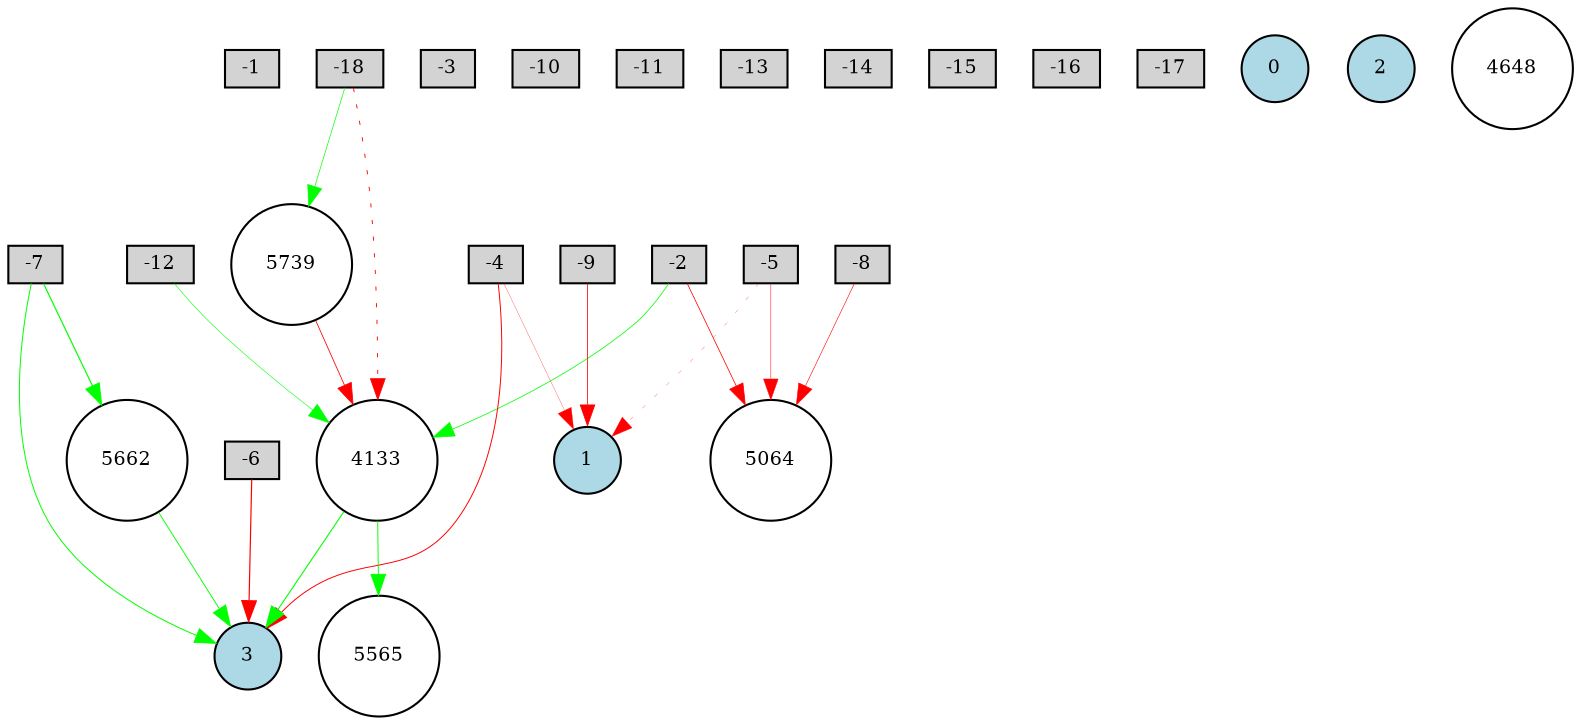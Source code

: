 digraph {
	node [fontsize=9 height=0.2 shape=circle width=0.2]
	-1 [fillcolor=lightgray shape=box style=filled]
	-2 [fillcolor=lightgray shape=box style=filled]
	-3 [fillcolor=lightgray shape=box style=filled]
	-4 [fillcolor=lightgray shape=box style=filled]
	-5 [fillcolor=lightgray shape=box style=filled]
	-6 [fillcolor=lightgray shape=box style=filled]
	-7 [fillcolor=lightgray shape=box style=filled]
	-8 [fillcolor=lightgray shape=box style=filled]
	-9 [fillcolor=lightgray shape=box style=filled]
	-10 [fillcolor=lightgray shape=box style=filled]
	-11 [fillcolor=lightgray shape=box style=filled]
	-12 [fillcolor=lightgray shape=box style=filled]
	-13 [fillcolor=lightgray shape=box style=filled]
	-14 [fillcolor=lightgray shape=box style=filled]
	-15 [fillcolor=lightgray shape=box style=filled]
	-16 [fillcolor=lightgray shape=box style=filled]
	-17 [fillcolor=lightgray shape=box style=filled]
	-18 [fillcolor=lightgray shape=box style=filled]
	0 [fillcolor=lightblue style=filled]
	1 [fillcolor=lightblue style=filled]
	2 [fillcolor=lightblue style=filled]
	3 [fillcolor=lightblue style=filled]
	4133 [fillcolor=white style=filled]
	4648 [fillcolor=white style=filled]
	5064 [fillcolor=white style=filled]
	5739 [fillcolor=white style=filled]
	5565 [fillcolor=white style=filled]
	5662 [fillcolor=white style=filled]
	-7 -> 3 [color=green penwidth=0.4747405346103867 style=solid]
	-6 -> 3 [color=red penwidth=0.5749504113834324 style=solid]
	-12 -> 4133 [color=green penwidth=0.27476385775689277 style=solid]
	-5 -> 1 [color=red penwidth=0.12249771968164475 style=dotted]
	-2 -> 5064 [color=red penwidth=0.3666696425019492 style=solid]
	-2 -> 4133 [color=green penwidth=0.3660249371565467 style=solid]
	-5 -> 5064 [color=red penwidth=0.23503127370089402 style=solid]
	-4 -> 1 [color=red penwidth=0.13397743441885726 style=solid]
	-18 -> 4133 [color=red penwidth=0.4344858410039173 style=dotted]
	4133 -> 5565 [color=green penwidth=0.4444754706394002 style=solid]
	-7 -> 5662 [color=green penwidth=0.5697563584170878 style=solid]
	5662 -> 3 [color=green penwidth=0.4371438854464381 style=solid]
	4133 -> 3 [color=green penwidth=0.5244102043182689 style=solid]
	-4 -> 3 [color=red penwidth=0.4710226343466616 style=solid]
	-18 -> 5739 [color=green penwidth=0.3268427170013702 style=solid]
	5739 -> 4133 [color=red penwidth=0.3887390993398041 style=solid]
	-9 -> 1 [color=red penwidth=0.3792530148853941 style=solid]
	-8 -> 5064 [color=red penwidth=0.2764346794030966 style=solid]
}
